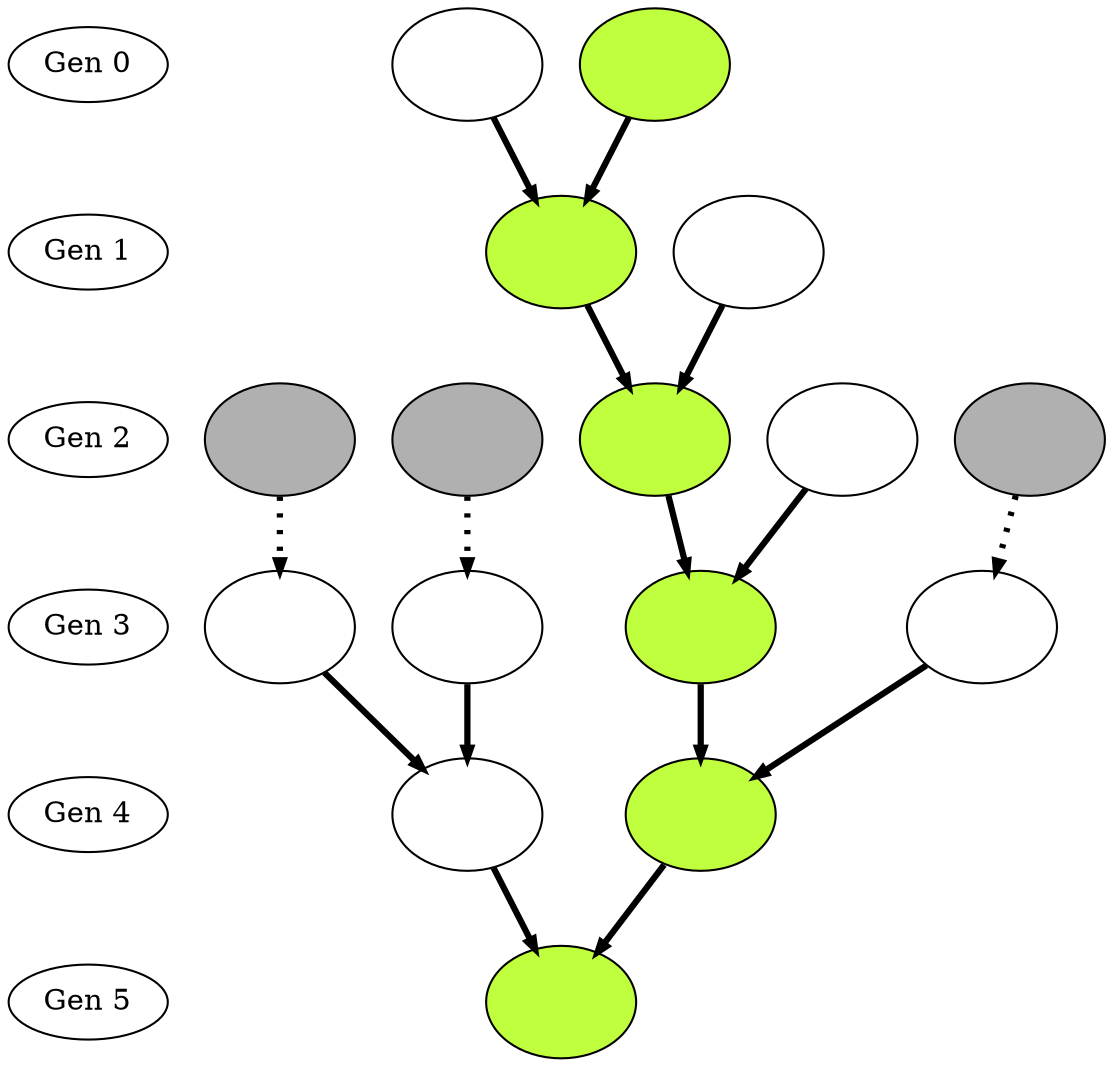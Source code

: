 digraph G { 
"Gen 0" -> "Gen 1" -> "Gen 2" -> "Gen 3" -> "Gen 4" -> "Gen 5" [style=invis];
node[shape=point, width=0.15, height=0.15, fillcolor="white", penwidth=1, label=""];
edge[arrowsize=0.5, color="grey", penwidth=1, style="solid"];
"empty_1" [fontsize=20, shape=oval, width=1.0, height=0.75, style=filled, fillcolor=gray69, label=""];
"empty_2" [fontsize=20, shape=oval, width=1.0, height=0.75, style=filled, fillcolor=gray69, label=""];
"empty_3" [fontsize=20, shape=oval, width=1.0, height=0.75, style=filled, fillcolor=gray69, label=""];
"Great_Great_Great_Grandma_mom" [fontsize=20, shape=oval, width=1.0, height=0.75, style=filled, fillcolor=white, label=""];
"Great_Great_Great_Grandpa_mom" [fontsize=20, shape=oval, width=1.0, height=0.75, style=filled, fillcolor=olivedrab1, label=""];
"Great_Great_Grandma_mom" [fontsize=20, shape=oval, width=1.0, height=0.75, style=filled, fillcolor=olivedrab1, label=""];
"Great_Great_Grandpa_mom" [fontsize=20, shape=oval, width=1.0, height=0.75, style=filled, fillcolor=white, label=""];
"Great_Grandma_mom" [fontsize=20, shape=oval, width=1.0, height=0.75, style=filled, fillcolor=white, label=""];
"Great_Grandpa_mom" [fontsize=20, shape=oval, width=1.0, height=0.75, style=filled, fillcolor=olivedrab1, label=""];
"Grandma_mom" [fontsize=20, shape=oval, width=1.0, height=0.75, style=filled, fillcolor=olivedrab1, label=""];
"Grandpa_mom" [fontsize=20, shape=oval, width=1.0, height=0.75, style=filled, fillcolor=white, label=""];
"Grandma_dad" [fontsize=20, shape=oval, width=1.0, height=0.75, style=filled, fillcolor=white, label=""];
"Grandpa_dad" [fontsize=20, shape=oval, width=1.0, height=0.75, style=filled, fillcolor=white, label=""];
"Mom" [fontsize=20, shape=oval, width=1.0, height=0.75, style=filled, fillcolor=olivedrab1, label=""];
"Dad" [fontsize=20, shape=oval, width=1.0, height=0.75, style=filled, fillcolor=white, label=""];
"You" [fontsize=20, shape=oval, width=1.0, height=0.75, style=filled, fillcolor=olivedrab1, label=""];
"Great_Great_Great_Grandma_mom" -> "Great_Great_Grandma_mom" [color="#000000", penwidth=3.0, style="solid"];
"Great_Great_Great_Grandpa_mom" -> "Great_Great_Grandma_mom" [color="#000000", penwidth=3.0, style="solid"];
"Great_Great_Grandma_mom" -> "Great_Grandpa_mom" [color="#000000", penwidth=3.0, style="solid"];
"Great_Great_Grandpa_mom" -> "Great_Grandpa_mom" [color="#000000", penwidth=3.0, style="solid"];
"Great_Grandma_mom" -> "Grandma_mom" [color="#000000", penwidth=3.0, style="solid"];
"Great_Grandpa_mom" -> "Grandma_mom" [color="#000000", penwidth=3.0, style="solid"];
"empty_1" -> "Grandma_dad" [color="#000000", penwidth=3.0, style="dotted"];
"empty_2" -> "Grandpa_dad" [color="#000000", penwidth=3.0, style="dotted"];
"empty_3" -> "Grandpa_mom" [color="#000000", penwidth=3.0, style="dotted"];
"Grandma_mom" -> "Mom" [color="#000000", penwidth=3.0, style="solid"];
"Grandpa_mom" -> "Mom" [color="#000000", penwidth=3.0, style="solid"];
"Grandma_dad" -> "Dad" [color="#000000", penwidth=3.0, style="solid"];
"Grandpa_dad" -> "Dad" [color="#000000", penwidth=3.0, style="solid"];
"Mom" -> "You" [color="#000000", penwidth=3.0, style="solid"];
"Dad" -> "You" [color="#000000", penwidth=3.0, style="solid"];
{ rank=same; "Gen 0", "Great_Great_Great_Grandma_mom" }
{ rank=same; "Gen 1", "Great_Great_Grandma_mom" }
{ rank=same; "Gen 2", "Great_Grandma_mom" }
{ rank=same; "Gen 3", "Grandma_mom" }
{ rank=same; "Gen 4", "Mom" }
{ rank=same; "Gen 5", "You" }
}
